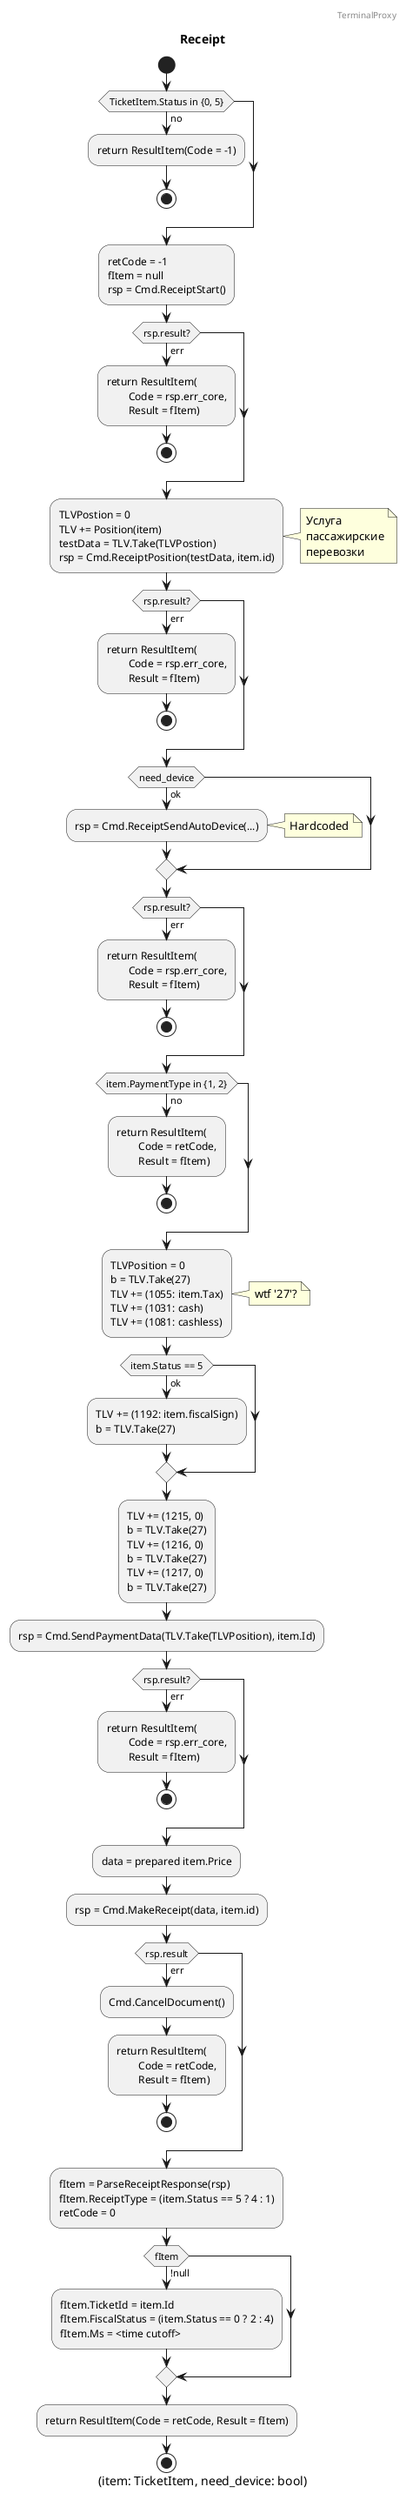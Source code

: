 @startuml

header TerminalProxy
title Receipt
caption (item: TicketItem, need_device: bool)

start

if (TicketItem.Status in {0, 5}) then (no)
	:return ResultItem(Code = -1);
	stop
endif
:retCode = -1
fItem = null
rsp = Cmd.ReceiptStart();
if (rsp.result?) then (err)
	:return ResultItem(
		Code = rsp.err_core,
		Result = fItem);
	stop
endif
:TLVPostion = 0
TLV += Position(item)
testData = TLV.Take(TLVPostion)
rsp = Cmd.ReceiptPosition(testData, item.id);
note right: Услуга\nпассажирские\nперевозки
if (rsp.result?) then (err)
	:return ResultItem(
		Code = rsp.err_core,
		Result = fItem);
	stop
endif
if (need_device) then (ok)
	:rsp = Cmd.ReceiptSendAutoDevice(...);
	note right: Hardcoded
endif
if (rsp.result?) then (err)
	:return ResultItem(
		Code = rsp.err_core,
		Result = fItem);
	stop
endif
if (item.PaymentType in {1, 2}) then (no)
	:return ResultItem(
		Code = retCode,
		Result = fItem);
	stop
endif
:TLVPosition = 0
b = TLV.Take(27)
TLV += (1055: item.Tax)
TLV += (1031: cash)
TLV += (1081: cashless);
note right: wtf '27'?
if (item.Status == 5) then (ok)
	:TLV += (1192: item.fiscalSign)
	b = TLV.Take(27);
endif
:TLV += (1215, 0)
b = TLV.Take(27)
TLV += (1216, 0)
b = TLV.Take(27)
TLV += (1217, 0)
b = TLV.Take(27);
:rsp = Cmd.SendPaymentData(TLV.Take(TLVPosition), item.Id);
if (rsp.result?) then (err)
	:return ResultItem(
		Code = rsp.err_core,
		Result = fItem);
	stop
endif
:data = prepared item.Price;
:rsp = Cmd.MakeReceipt(data, item.id);
if (rsp.result) then (err)
	:Cmd.CancelDocument();
	:return ResultItem(
		Code = retCode,
		Result = fItem);
	stop
endif
:fItem = ParseReceiptResponse(rsp)
fItem.ReceiptType = (item.Status == 5 ? 4 : 1)
retCode = 0;
if (fItem) then (!null)
	:fItem.TicketId = item.Id
	fItem.FiscalStatus = (item.Status == 0 ? 2 : 4)
	fItem.Ms = <time cutoff>;
endif
:return ResultItem(Code = retCode, Result = fItem);

stop

@enduml
